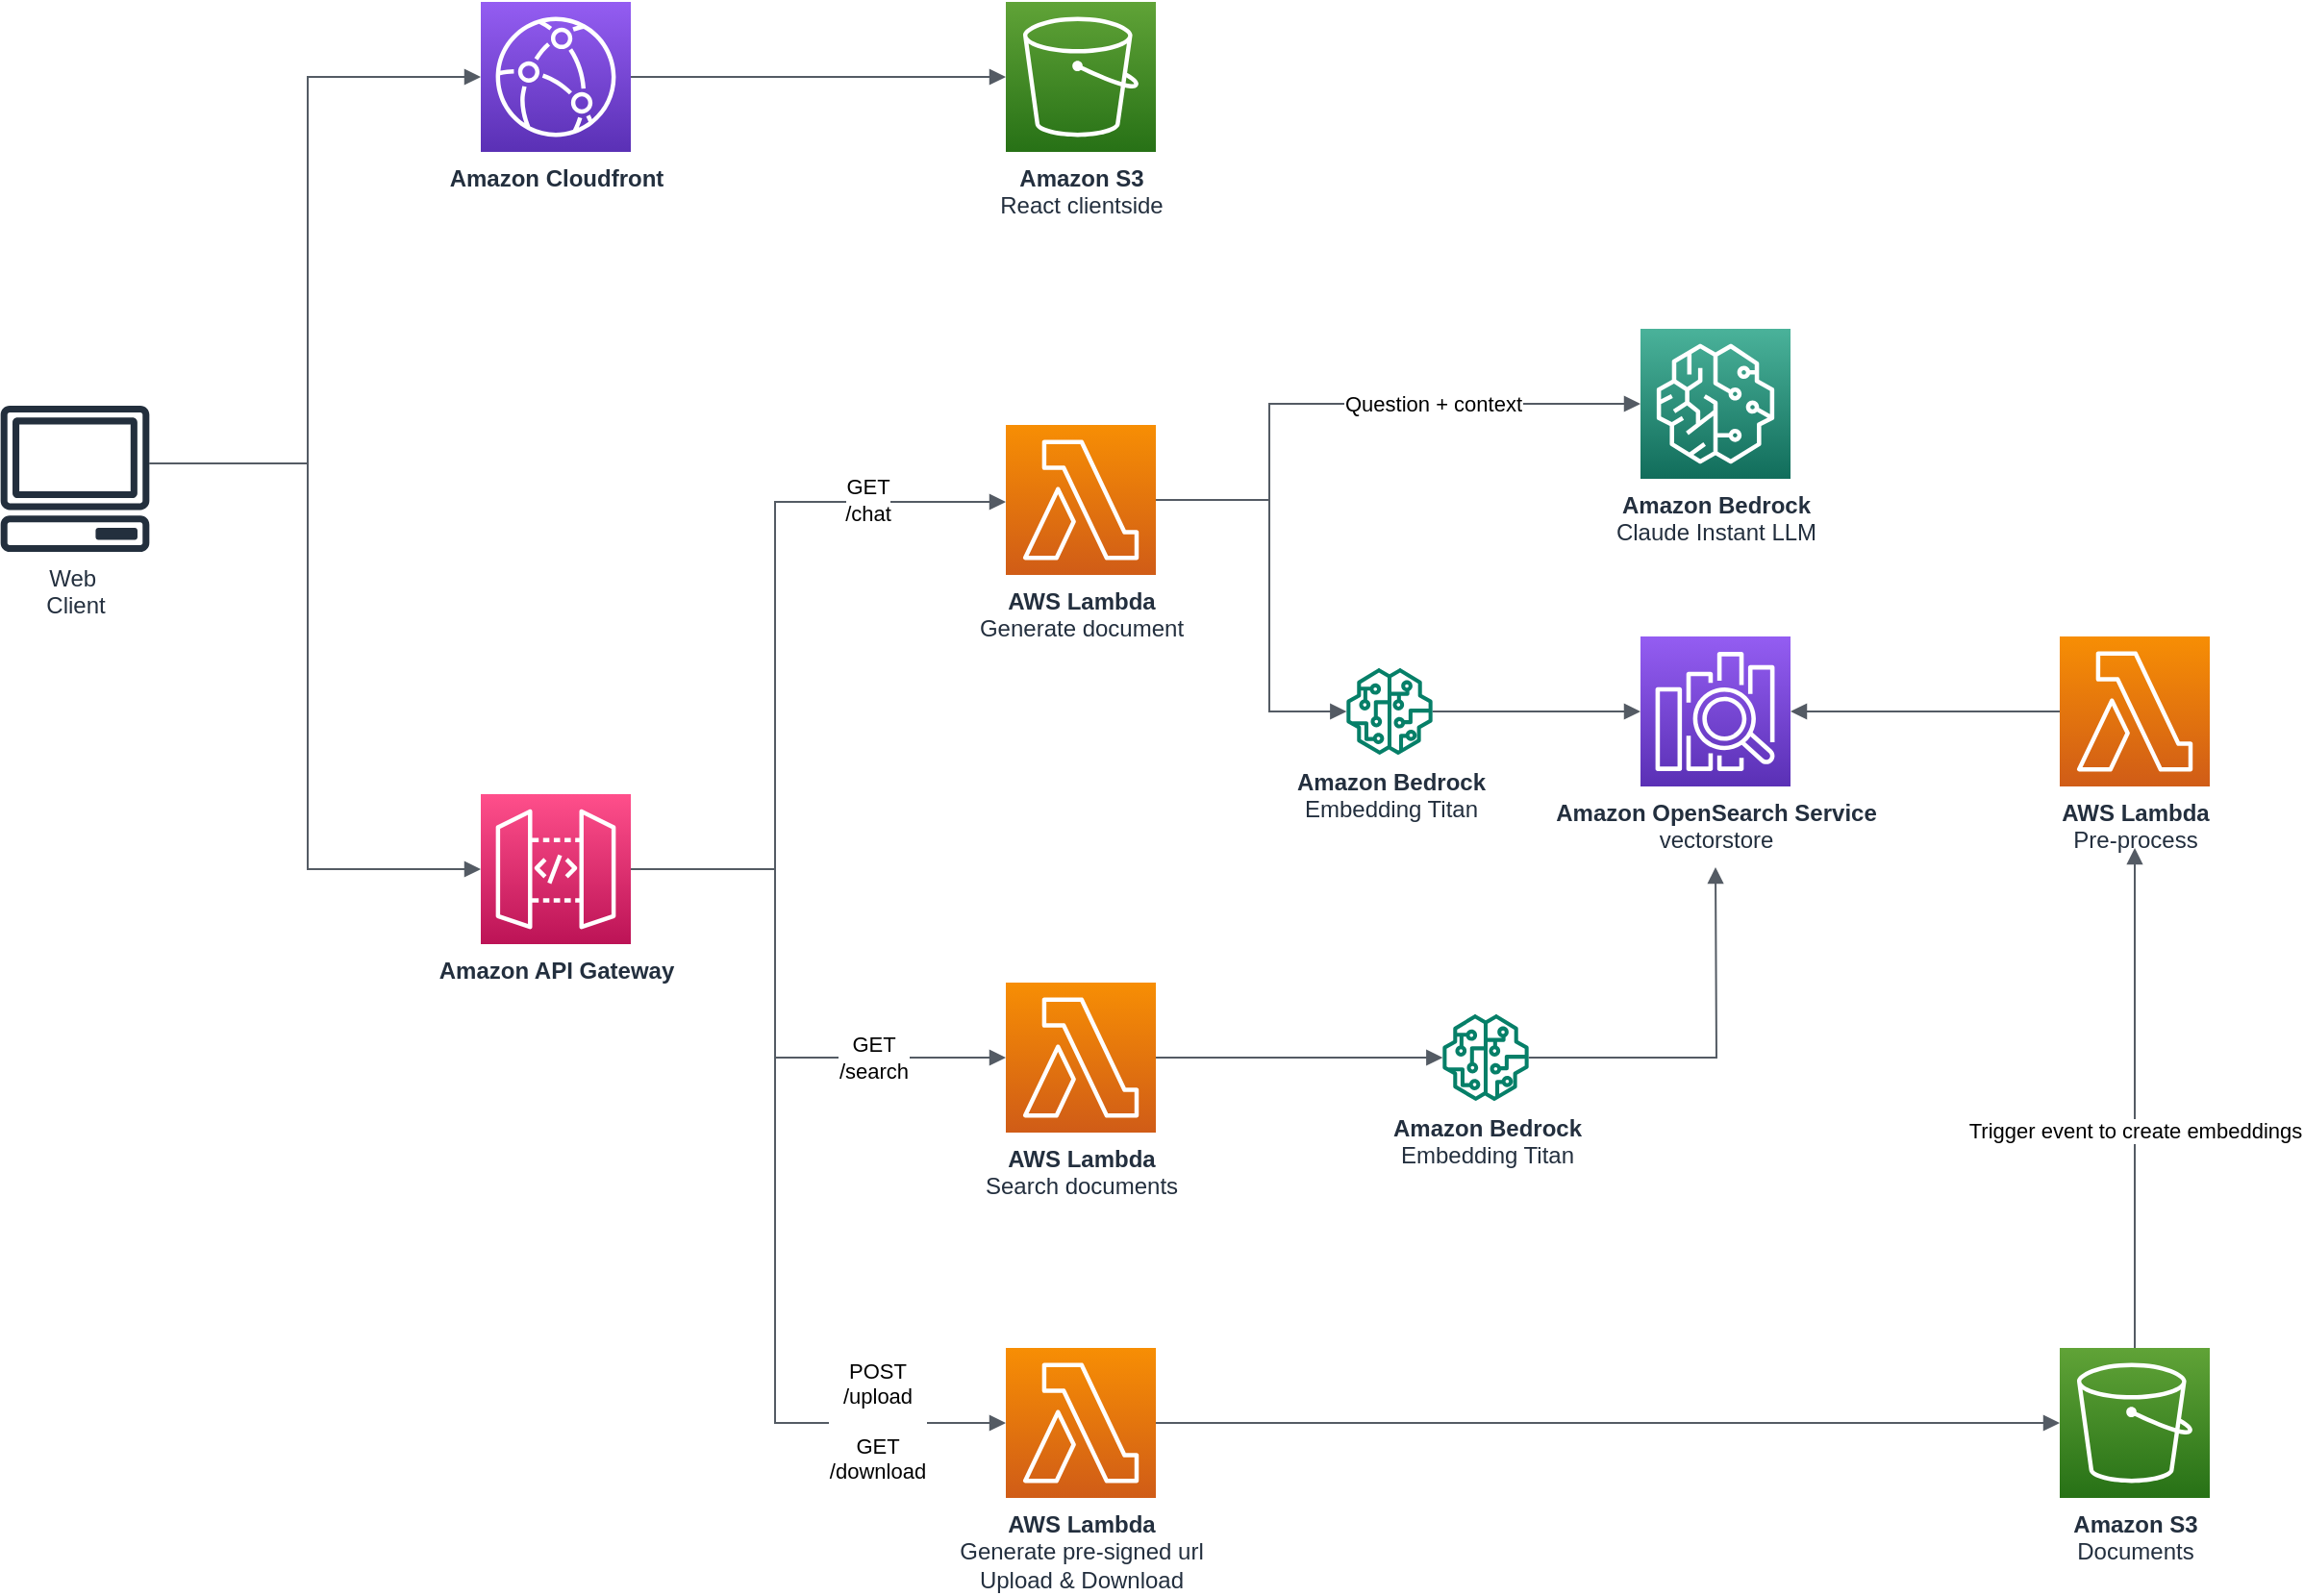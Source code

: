 <mxfile version="21.6.7" type="device">
  <diagram name="Page-1" id="Jdba-70Iwwk7TVY39pDN">
    <mxGraphModel dx="1222" dy="1226" grid="1" gridSize="10" guides="1" tooltips="1" connect="1" arrows="1" fold="1" page="1" pageScale="1" pageWidth="1654" pageHeight="1169" math="0" shadow="0">
      <root>
        <mxCell id="0" />
        <mxCell id="1" parent="0" />
        <mxCell id="_xXMf5O2lvI-IqVgOek3-1" value="&lt;div&gt;&lt;b&gt;Amazon S3&lt;/b&gt;&lt;/div&gt;Documents" style="sketch=0;points=[[0,0,0],[0.25,0,0],[0.5,0,0],[0.75,0,0],[1,0,0],[0,1,0],[0.25,1,0],[0.5,1,0],[0.75,1,0],[1,1,0],[0,0.25,0],[0,0.5,0],[0,0.75,0],[1,0.25,0],[1,0.5,0],[1,0.75,0]];outlineConnect=0;fontColor=#232F3E;gradientColor=#60A337;gradientDirection=north;fillColor=#277116;strokeColor=#ffffff;dashed=0;verticalLabelPosition=bottom;verticalAlign=top;align=center;html=1;fontSize=12;fontStyle=0;aspect=fixed;shape=mxgraph.aws4.resourceIcon;resIcon=mxgraph.aws4.s3;" parent="1" vertex="1">
          <mxGeometry x="1261" y="820" width="78" height="78" as="geometry" />
        </mxCell>
        <mxCell id="_xXMf5O2lvI-IqVgOek3-2" value="&lt;div&gt;&lt;b&gt;AWS Lambda&lt;br&gt;&lt;/b&gt;&lt;/div&gt;Pre-process" style="sketch=0;points=[[0,0,0],[0.25,0,0],[0.5,0,0],[0.75,0,0],[1,0,0],[0,1,0],[0.25,1,0],[0.5,1,0],[0.75,1,0],[1,1,0],[0,0.25,0],[0,0.5,0],[0,0.75,0],[1,0.25,0],[1,0.5,0],[1,0.75,0]];outlineConnect=0;fontColor=#232F3E;gradientColor=#F78E04;gradientDirection=north;fillColor=#D05C17;strokeColor=#ffffff;dashed=0;verticalLabelPosition=bottom;verticalAlign=top;align=center;html=1;fontSize=12;fontStyle=0;aspect=fixed;shape=mxgraph.aws4.resourceIcon;resIcon=mxgraph.aws4.lambda;" parent="1" vertex="1">
          <mxGeometry x="1261" y="450" width="78" height="78" as="geometry" />
        </mxCell>
        <mxCell id="_xXMf5O2lvI-IqVgOek3-6" value="&lt;b&gt;Amazon Cloudfront&lt;br&gt;&lt;/b&gt;" style="sketch=0;points=[[0,0,0],[0.25,0,0],[0.5,0,0],[0.75,0,0],[1,0,0],[0,1,0],[0.25,1,0],[0.5,1,0],[0.75,1,0],[1,1,0],[0,0.25,0],[0,0.5,0],[0,0.75,0],[1,0.25,0],[1,0.5,0],[1,0.75,0]];outlineConnect=0;fontColor=#232F3E;gradientColor=#945DF2;gradientDirection=north;fillColor=#5A30B5;strokeColor=#ffffff;dashed=0;verticalLabelPosition=bottom;verticalAlign=top;align=center;html=1;fontSize=12;fontStyle=0;aspect=fixed;shape=mxgraph.aws4.resourceIcon;resIcon=mxgraph.aws4.cloudfront;" parent="1" vertex="1">
          <mxGeometry x="440" y="120" width="78" height="78" as="geometry" />
        </mxCell>
        <mxCell id="_xXMf5O2lvI-IqVgOek3-7" value="&lt;div&gt;&lt;b&gt;Amazon S3&lt;/b&gt;&lt;/div&gt;&lt;div&gt;React clientside&lt;b&gt;&lt;br&gt;&lt;/b&gt;&lt;/div&gt;" style="sketch=0;points=[[0,0,0],[0.25,0,0],[0.5,0,0],[0.75,0,0],[1,0,0],[0,1,0],[0.25,1,0],[0.5,1,0],[0.75,1,0],[1,1,0],[0,0.25,0],[0,0.5,0],[0,0.75,0],[1,0.25,0],[1,0.5,0],[1,0.75,0]];outlineConnect=0;fontColor=#232F3E;gradientColor=#60A337;gradientDirection=north;fillColor=#277116;strokeColor=#ffffff;dashed=0;verticalLabelPosition=bottom;verticalAlign=top;align=center;html=1;fontSize=12;fontStyle=0;aspect=fixed;shape=mxgraph.aws4.resourceIcon;resIcon=mxgraph.aws4.s3;" parent="1" vertex="1">
          <mxGeometry x="713" y="120" width="78" height="78" as="geometry" />
        </mxCell>
        <mxCell id="_xXMf5O2lvI-IqVgOek3-11" value="&lt;div&gt;Web&amp;nbsp;&lt;/div&gt;&lt;div&gt;Client&lt;/div&gt;" style="sketch=0;outlineConnect=0;fontColor=#232F3E;gradientColor=none;fillColor=#232F3D;strokeColor=none;dashed=0;verticalLabelPosition=bottom;verticalAlign=top;align=center;html=1;fontSize=12;fontStyle=0;aspect=fixed;pointerEvents=1;shape=mxgraph.aws4.client;" parent="1" vertex="1">
          <mxGeometry x="190" y="330" width="78" height="76" as="geometry" />
        </mxCell>
        <mxCell id="_xXMf5O2lvI-IqVgOek3-12" value="" style="edgeStyle=orthogonalEdgeStyle;html=1;endArrow=block;elbow=vertical;startArrow=none;endFill=1;strokeColor=#545B64;rounded=0;" parent="1" source="_xXMf5O2lvI-IqVgOek3-11" target="_xXMf5O2lvI-IqVgOek3-6" edge="1">
          <mxGeometry width="100" relative="1" as="geometry">
            <mxPoint x="370" y="320" as="sourcePoint" />
            <mxPoint x="470" y="320" as="targetPoint" />
            <Array as="points">
              <mxPoint x="350" y="360" />
              <mxPoint x="350" y="159" />
            </Array>
          </mxGeometry>
        </mxCell>
        <mxCell id="_xXMf5O2lvI-IqVgOek3-13" value="" style="edgeStyle=orthogonalEdgeStyle;html=1;endArrow=block;elbow=vertical;startArrow=none;endFill=1;strokeColor=#545B64;rounded=0;exitX=1;exitY=0.5;exitDx=0;exitDy=0;exitPerimeter=0;" parent="1" source="_xXMf5O2lvI-IqVgOek3-6" target="_xXMf5O2lvI-IqVgOek3-7" edge="1">
          <mxGeometry width="100" relative="1" as="geometry">
            <mxPoint x="603" y="240" as="sourcePoint" />
            <mxPoint x="703" y="240" as="targetPoint" />
          </mxGeometry>
        </mxCell>
        <mxCell id="_xXMf5O2lvI-IqVgOek3-14" value="&lt;b&gt;Amazon API Gateway&lt;br&gt;&lt;/b&gt;" style="sketch=0;points=[[0,0,0],[0.25,0,0],[0.5,0,0],[0.75,0,0],[1,0,0],[0,1,0],[0.25,1,0],[0.5,1,0],[0.75,1,0],[1,1,0],[0,0.25,0],[0,0.5,0],[0,0.75,0],[1,0.25,0],[1,0.5,0],[1,0.75,0]];outlineConnect=0;fontColor=#232F3E;gradientColor=#FF4F8B;gradientDirection=north;fillColor=#BC1356;strokeColor=#ffffff;dashed=0;verticalLabelPosition=bottom;verticalAlign=top;align=center;html=1;fontSize=12;fontStyle=0;aspect=fixed;shape=mxgraph.aws4.resourceIcon;resIcon=mxgraph.aws4.api_gateway;" parent="1" vertex="1">
          <mxGeometry x="440" y="532" width="78" height="78" as="geometry" />
        </mxCell>
        <mxCell id="_xXMf5O2lvI-IqVgOek3-15" value="" style="edgeStyle=orthogonalEdgeStyle;html=1;endArrow=block;elbow=vertical;startArrow=none;endFill=1;strokeColor=#545B64;rounded=0;" parent="1" source="_xXMf5O2lvI-IqVgOek3-11" target="_xXMf5O2lvI-IqVgOek3-14" edge="1">
          <mxGeometry width="100" relative="1" as="geometry">
            <mxPoint x="290" y="380" as="sourcePoint" />
            <mxPoint x="390" y="380" as="targetPoint" />
            <Array as="points">
              <mxPoint x="350" y="360" />
              <mxPoint x="350" y="571" />
            </Array>
          </mxGeometry>
        </mxCell>
        <mxCell id="_xXMf5O2lvI-IqVgOek3-16" value="&lt;div&gt;&lt;b&gt;AWS Lambda&lt;br&gt;&lt;/b&gt;&lt;/div&gt;Search documents" style="sketch=0;points=[[0,0,0],[0.25,0,0],[0.5,0,0],[0.75,0,0],[1,0,0],[0,1,0],[0.25,1,0],[0.5,1,0],[0.75,1,0],[1,1,0],[0,0.25,0],[0,0.5,0],[0,0.75,0],[1,0.25,0],[1,0.5,0],[1,0.75,0]];outlineConnect=0;fontColor=#232F3E;gradientColor=#F78E04;gradientDirection=north;fillColor=#D05C17;strokeColor=#ffffff;dashed=0;verticalLabelPosition=bottom;verticalAlign=top;align=center;html=1;fontSize=12;fontStyle=0;aspect=fixed;shape=mxgraph.aws4.resourceIcon;resIcon=mxgraph.aws4.lambda;" parent="1" vertex="1">
          <mxGeometry x="713" y="630" width="78" height="78" as="geometry" />
        </mxCell>
        <mxCell id="_xXMf5O2lvI-IqVgOek3-19" value="" style="edgeStyle=orthogonalEdgeStyle;html=1;endArrow=block;elbow=vertical;startArrow=none;endFill=1;strokeColor=#545B64;rounded=0;exitX=1;exitY=0.5;exitDx=0;exitDy=0;exitPerimeter=0;entryX=0;entryY=0.5;entryDx=0;entryDy=0;entryPerimeter=0;" parent="1" source="_xXMf5O2lvI-IqVgOek3-14" target="_xXMf5O2lvI-IqVgOek3-16" edge="1">
          <mxGeometry width="100" relative="1" as="geometry">
            <mxPoint x="563" y="690" as="sourcePoint" />
            <mxPoint x="663" y="690" as="targetPoint" />
            <Array as="points">
              <mxPoint x="593" y="571" />
              <mxPoint x="593" y="669" />
            </Array>
          </mxGeometry>
        </mxCell>
        <mxCell id="_xXMf5O2lvI-IqVgOek3-71" value="&lt;div&gt;GET&lt;/div&gt;&lt;div&gt;/search&lt;br&gt;&lt;/div&gt;" style="edgeLabel;html=1;align=center;verticalAlign=middle;resizable=0;points=[];" parent="_xXMf5O2lvI-IqVgOek3-19" vertex="1" connectable="0">
          <mxGeometry x="0.638" y="-2" relative="1" as="geometry">
            <mxPoint x="-16" y="-2" as="offset" />
          </mxGeometry>
        </mxCell>
        <mxCell id="_xXMf5O2lvI-IqVgOek3-21" value="&lt;div&gt;&lt;b&gt;AWS Lambda&lt;br&gt;&lt;/b&gt;&lt;/div&gt;Generate document" style="sketch=0;points=[[0,0,0],[0.25,0,0],[0.5,0,0],[0.75,0,0],[1,0,0],[0,1,0],[0.25,1,0],[0.5,1,0],[0.75,1,0],[1,1,0],[0,0.25,0],[0,0.5,0],[0,0.75,0],[1,0.25,0],[1,0.5,0],[1,0.75,0]];outlineConnect=0;fontColor=#232F3E;gradientColor=#F78E04;gradientDirection=north;fillColor=#D05C17;strokeColor=#ffffff;dashed=0;verticalLabelPosition=bottom;verticalAlign=top;align=center;html=1;fontSize=12;fontStyle=0;aspect=fixed;shape=mxgraph.aws4.resourceIcon;resIcon=mxgraph.aws4.lambda;" parent="1" vertex="1">
          <mxGeometry x="713" y="340" width="78" height="78" as="geometry" />
        </mxCell>
        <mxCell id="_xXMf5O2lvI-IqVgOek3-23" value="" style="edgeStyle=orthogonalEdgeStyle;html=1;endArrow=block;elbow=vertical;startArrow=none;endFill=1;strokeColor=#545B64;rounded=0;exitX=1;exitY=0.5;exitDx=0;exitDy=0;exitPerimeter=0;" parent="1" source="_xXMf5O2lvI-IqVgOek3-14" target="_xXMf5O2lvI-IqVgOek3-21" edge="1">
          <mxGeometry width="100" relative="1" as="geometry">
            <mxPoint x="593" y="530" as="sourcePoint" />
            <mxPoint x="693" y="530" as="targetPoint" />
            <Array as="points">
              <mxPoint x="593" y="571" />
              <mxPoint x="593" y="380" />
            </Array>
          </mxGeometry>
        </mxCell>
        <mxCell id="_xXMf5O2lvI-IqVgOek3-73" value="&lt;div&gt;GET&lt;/div&gt;&lt;div&gt;/chat&lt;br&gt;&lt;/div&gt;" style="edgeLabel;html=1;align=center;verticalAlign=middle;resizable=0;points=[];" parent="_xXMf5O2lvI-IqVgOek3-23" vertex="1" connectable="0">
          <mxGeometry x="0.501" relative="1" as="geometry">
            <mxPoint x="24" y="-1" as="offset" />
          </mxGeometry>
        </mxCell>
        <mxCell id="_xXMf5O2lvI-IqVgOek3-27" value="" style="edgeStyle=orthogonalEdgeStyle;html=1;endArrow=block;elbow=vertical;startArrow=none;endFill=1;strokeColor=#545B64;rounded=0;" parent="1" source="jeVknyoEwnDuiFQFDUMR-6" edge="1">
          <mxGeometry width="100" relative="1" as="geometry">
            <mxPoint x="783" y="540" as="sourcePoint" />
            <mxPoint x="1043" y="489" as="targetPoint" />
          </mxGeometry>
        </mxCell>
        <mxCell id="_xXMf5O2lvI-IqVgOek3-33" value="" style="edgeStyle=orthogonalEdgeStyle;html=1;endArrow=block;elbow=vertical;startArrow=none;endFill=1;strokeColor=#545B64;rounded=0;exitX=0.5;exitY=0;exitDx=0;exitDy=0;exitPerimeter=0;" parent="1" source="_xXMf5O2lvI-IqVgOek3-1" edge="1">
          <mxGeometry width="100" relative="1" as="geometry">
            <mxPoint x="1241" y="700" as="sourcePoint" />
            <mxPoint x="1300" y="560" as="targetPoint" />
            <Array as="points" />
          </mxGeometry>
        </mxCell>
        <mxCell id="_xXMf5O2lvI-IqVgOek3-59" value="Trigger event to create embeddings" style="edgeLabel;html=1;align=center;verticalAlign=middle;resizable=0;points=[];" parent="_xXMf5O2lvI-IqVgOek3-33" vertex="1" connectable="0">
          <mxGeometry x="-0.345" y="-1" relative="1" as="geometry">
            <mxPoint x="-1" y="-28" as="offset" />
          </mxGeometry>
        </mxCell>
        <mxCell id="_xXMf5O2lvI-IqVgOek3-34" value="" style="edgeStyle=orthogonalEdgeStyle;html=1;endArrow=block;elbow=vertical;startArrow=none;endFill=1;strokeColor=#545B64;rounded=0;exitX=0;exitY=0.5;exitDx=0;exitDy=0;exitPerimeter=0;entryX=1;entryY=0.5;entryDx=0;entryDy=0;entryPerimeter=0;" parent="1" source="_xXMf5O2lvI-IqVgOek3-2" target="o_YqtehgwGwNLaGhE0Tf-1" edge="1">
          <mxGeometry width="100" relative="1" as="geometry">
            <mxPoint x="1053" y="460" as="sourcePoint" />
            <mxPoint x="1120" y="489" as="targetPoint" />
          </mxGeometry>
        </mxCell>
        <mxCell id="_xXMf5O2lvI-IqVgOek3-36" value="&lt;div&gt;&lt;b&gt;Amazon Bedrock&lt;/b&gt;&lt;/div&gt;&lt;div&gt;Claude Instant LLM&lt;br&gt;&lt;/div&gt;" style="sketch=0;points=[[0,0,0],[0.25,0,0],[0.5,0,0],[0.75,0,0],[1,0,0],[0,1,0],[0.25,1,0],[0.5,1,0],[0.75,1,0],[1,1,0],[0,0.25,0],[0,0.5,0],[0,0.75,0],[1,0.25,0],[1,0.5,0],[1,0.75,0]];outlineConnect=0;fontColor=#232F3E;gradientColor=#4AB29A;gradientDirection=north;fillColor=#116D5B;strokeColor=#ffffff;dashed=0;verticalLabelPosition=bottom;verticalAlign=top;align=center;html=1;fontSize=12;fontStyle=0;aspect=fixed;shape=mxgraph.aws4.resourceIcon;resIcon=mxgraph.aws4.sagemaker;" parent="1" vertex="1">
          <mxGeometry x="1043" y="290" width="78" height="78" as="geometry" />
        </mxCell>
        <mxCell id="_xXMf5O2lvI-IqVgOek3-67" value="&lt;div&gt;&lt;b&gt;AWS Lambda&lt;br&gt;&lt;/b&gt;&lt;/div&gt;&lt;div&gt;Generate pre-signed url&lt;/div&gt;&lt;div&gt;Upload &amp;amp; Download&lt;br&gt;&lt;/div&gt;" style="sketch=0;points=[[0,0,0],[0.25,0,0],[0.5,0,0],[0.75,0,0],[1,0,0],[0,1,0],[0.25,1,0],[0.5,1,0],[0.75,1,0],[1,1,0],[0,0.25,0],[0,0.5,0],[0,0.75,0],[1,0.25,0],[1,0.5,0],[1,0.75,0]];outlineConnect=0;fontColor=#232F3E;gradientColor=#F78E04;gradientDirection=north;fillColor=#D05C17;strokeColor=#ffffff;dashed=0;verticalLabelPosition=bottom;verticalAlign=top;align=center;html=1;fontSize=12;fontStyle=0;aspect=fixed;shape=mxgraph.aws4.resourceIcon;resIcon=mxgraph.aws4.lambda;" parent="1" vertex="1">
          <mxGeometry x="713" y="820" width="78" height="78" as="geometry" />
        </mxCell>
        <mxCell id="_xXMf5O2lvI-IqVgOek3-68" value="" style="edgeStyle=orthogonalEdgeStyle;html=1;endArrow=block;elbow=vertical;startArrow=none;endFill=1;strokeColor=#545B64;rounded=0;exitX=1;exitY=0.5;exitDx=0;exitDy=0;exitPerimeter=0;entryX=0;entryY=0.5;entryDx=0;entryDy=0;entryPerimeter=0;" parent="1" source="_xXMf5O2lvI-IqVgOek3-14" target="_xXMf5O2lvI-IqVgOek3-67" edge="1">
          <mxGeometry width="100" relative="1" as="geometry">
            <mxPoint x="363" y="760" as="sourcePoint" />
            <mxPoint x="463" y="760" as="targetPoint" />
            <Array as="points">
              <mxPoint x="593" y="571" />
              <mxPoint x="593" y="859" />
            </Array>
          </mxGeometry>
        </mxCell>
        <mxCell id="_xXMf5O2lvI-IqVgOek3-70" value="&lt;div&gt;POST&lt;/div&gt;&lt;div&gt;/upload&lt;br&gt;&lt;/div&gt;&lt;div&gt;&lt;br&gt;&lt;/div&gt;&lt;div&gt;GET&lt;/div&gt;&lt;div&gt;/download&lt;br&gt;&lt;/div&gt;" style="edgeLabel;html=1;align=center;verticalAlign=middle;resizable=0;points=[];" parent="_xXMf5O2lvI-IqVgOek3-68" vertex="1" connectable="0">
          <mxGeometry x="0.704" y="2" relative="1" as="geometry">
            <mxPoint x="4" y="1" as="offset" />
          </mxGeometry>
        </mxCell>
        <mxCell id="_xXMf5O2lvI-IqVgOek3-69" value="" style="edgeStyle=orthogonalEdgeStyle;html=1;endArrow=block;elbow=vertical;startArrow=none;endFill=1;strokeColor=#545B64;rounded=0;entryX=0;entryY=0.5;entryDx=0;entryDy=0;entryPerimeter=0;" parent="1" source="_xXMf5O2lvI-IqVgOek3-67" edge="1" target="_xXMf5O2lvI-IqVgOek3-1">
          <mxGeometry width="100" relative="1" as="geometry">
            <mxPoint x="983" y="1000" as="sourcePoint" />
            <mxPoint x="1370" y="859" as="targetPoint" />
          </mxGeometry>
        </mxCell>
        <mxCell id="o_YqtehgwGwNLaGhE0Tf-1" value="&lt;div&gt;&lt;b&gt;Amazon OpenSearch Service&lt;br&gt;&lt;/b&gt;&lt;/div&gt;&lt;div&gt;vectorstore&lt;br&gt;&lt;/div&gt;" style="sketch=0;points=[[0,0,0],[0.25,0,0],[0.5,0,0],[0.75,0,0],[1,0,0],[0,1,0],[0.25,1,0],[0.5,1,0],[0.75,1,0],[1,1,0],[0,0.25,0],[0,0.5,0],[0,0.75,0],[1,0.25,0],[1,0.5,0],[1,0.75,0]];outlineConnect=0;fontColor=#232F3E;gradientColor=#945DF2;gradientDirection=north;fillColor=#5A30B5;strokeColor=#ffffff;dashed=0;verticalLabelPosition=bottom;verticalAlign=top;align=center;html=1;fontSize=12;fontStyle=0;aspect=fixed;shape=mxgraph.aws4.resourceIcon;resIcon=mxgraph.aws4.elasticsearch_service;" parent="1" vertex="1">
          <mxGeometry x="1043" y="450" width="78" height="78" as="geometry" />
        </mxCell>
        <mxCell id="jeVknyoEwnDuiFQFDUMR-3" value="" style="edgeStyle=orthogonalEdgeStyle;html=1;endArrow=block;elbow=vertical;startArrow=none;endFill=1;strokeColor=#545B64;rounded=0;" edge="1" parent="1" source="jeVknyoEwnDuiFQFDUMR-4">
          <mxGeometry width="100" relative="1" as="geometry">
            <mxPoint x="900" y="800" as="sourcePoint" />
            <mxPoint x="1082" y="570" as="targetPoint" />
          </mxGeometry>
        </mxCell>
        <mxCell id="jeVknyoEwnDuiFQFDUMR-5" value="" style="edgeStyle=orthogonalEdgeStyle;html=1;endArrow=block;elbow=vertical;startArrow=none;endFill=1;strokeColor=#545B64;rounded=0;" edge="1" parent="1" source="_xXMf5O2lvI-IqVgOek3-16" target="jeVknyoEwnDuiFQFDUMR-4">
          <mxGeometry width="100" relative="1" as="geometry">
            <mxPoint x="791" y="669" as="sourcePoint" />
            <mxPoint x="1082" y="420" as="targetPoint" />
          </mxGeometry>
        </mxCell>
        <mxCell id="jeVknyoEwnDuiFQFDUMR-4" value="&lt;div&gt;&lt;b&gt;Amazon Bedrock&lt;/b&gt;&lt;/div&gt;&lt;div&gt;Embedding Titan&lt;br&gt;&lt;/div&gt;" style="sketch=0;outlineConnect=0;fontColor=#232F3E;gradientColor=none;fillColor=#067F68;strokeColor=none;dashed=0;verticalLabelPosition=bottom;verticalAlign=top;align=center;html=1;fontSize=12;fontStyle=0;aspect=fixed;pointerEvents=1;shape=mxgraph.aws4.sagemaker_model;" vertex="1" parent="1">
          <mxGeometry x="940" y="646.5" width="45" height="45" as="geometry" />
        </mxCell>
        <mxCell id="jeVknyoEwnDuiFQFDUMR-7" value="" style="edgeStyle=orthogonalEdgeStyle;html=1;endArrow=block;elbow=vertical;startArrow=none;endFill=1;strokeColor=#545B64;rounded=0;" edge="1" parent="1" source="_xXMf5O2lvI-IqVgOek3-21" target="jeVknyoEwnDuiFQFDUMR-6">
          <mxGeometry width="100" relative="1" as="geometry">
            <mxPoint x="791" y="489" as="sourcePoint" />
            <mxPoint x="1043" y="489" as="targetPoint" />
            <Array as="points">
              <mxPoint x="850" y="379" />
              <mxPoint x="850" y="489" />
            </Array>
          </mxGeometry>
        </mxCell>
        <mxCell id="jeVknyoEwnDuiFQFDUMR-6" value="&lt;div&gt;&lt;b&gt;Amazon Bedrock&lt;/b&gt;&lt;/div&gt;&lt;div&gt;Embedding Titan&lt;br&gt;&lt;/div&gt;" style="sketch=0;outlineConnect=0;fontColor=#232F3E;gradientColor=none;fillColor=#067F68;strokeColor=none;dashed=0;verticalLabelPosition=bottom;verticalAlign=top;align=center;html=1;fontSize=12;fontStyle=0;aspect=fixed;pointerEvents=1;shape=mxgraph.aws4.sagemaker_model;" vertex="1" parent="1">
          <mxGeometry x="890" y="466.5" width="45" height="45" as="geometry" />
        </mxCell>
        <mxCell id="jeVknyoEwnDuiFQFDUMR-8" value="" style="edgeStyle=orthogonalEdgeStyle;html=1;endArrow=block;elbow=vertical;startArrow=none;endFill=1;strokeColor=#545B64;rounded=0;exitX=1;exitY=0.5;exitDx=0;exitDy=0;exitPerimeter=0;entryX=0;entryY=0.5;entryDx=0;entryDy=0;entryPerimeter=0;" edge="1" parent="1" source="_xXMf5O2lvI-IqVgOek3-21" target="_xXMf5O2lvI-IqVgOek3-36">
          <mxGeometry width="100" relative="1" as="geometry">
            <mxPoint x="730" y="400" as="sourcePoint" />
            <mxPoint x="830" y="400" as="targetPoint" />
            <Array as="points">
              <mxPoint x="850" y="379" />
              <mxPoint x="850" y="329" />
            </Array>
          </mxGeometry>
        </mxCell>
        <mxCell id="jeVknyoEwnDuiFQFDUMR-9" value="Question + context" style="edgeLabel;html=1;align=center;verticalAlign=middle;resizable=0;points=[];" vertex="1" connectable="0" parent="jeVknyoEwnDuiFQFDUMR-8">
          <mxGeometry x="0.16" y="1" relative="1" as="geometry">
            <mxPoint x="19" y="1" as="offset" />
          </mxGeometry>
        </mxCell>
      </root>
    </mxGraphModel>
  </diagram>
</mxfile>
